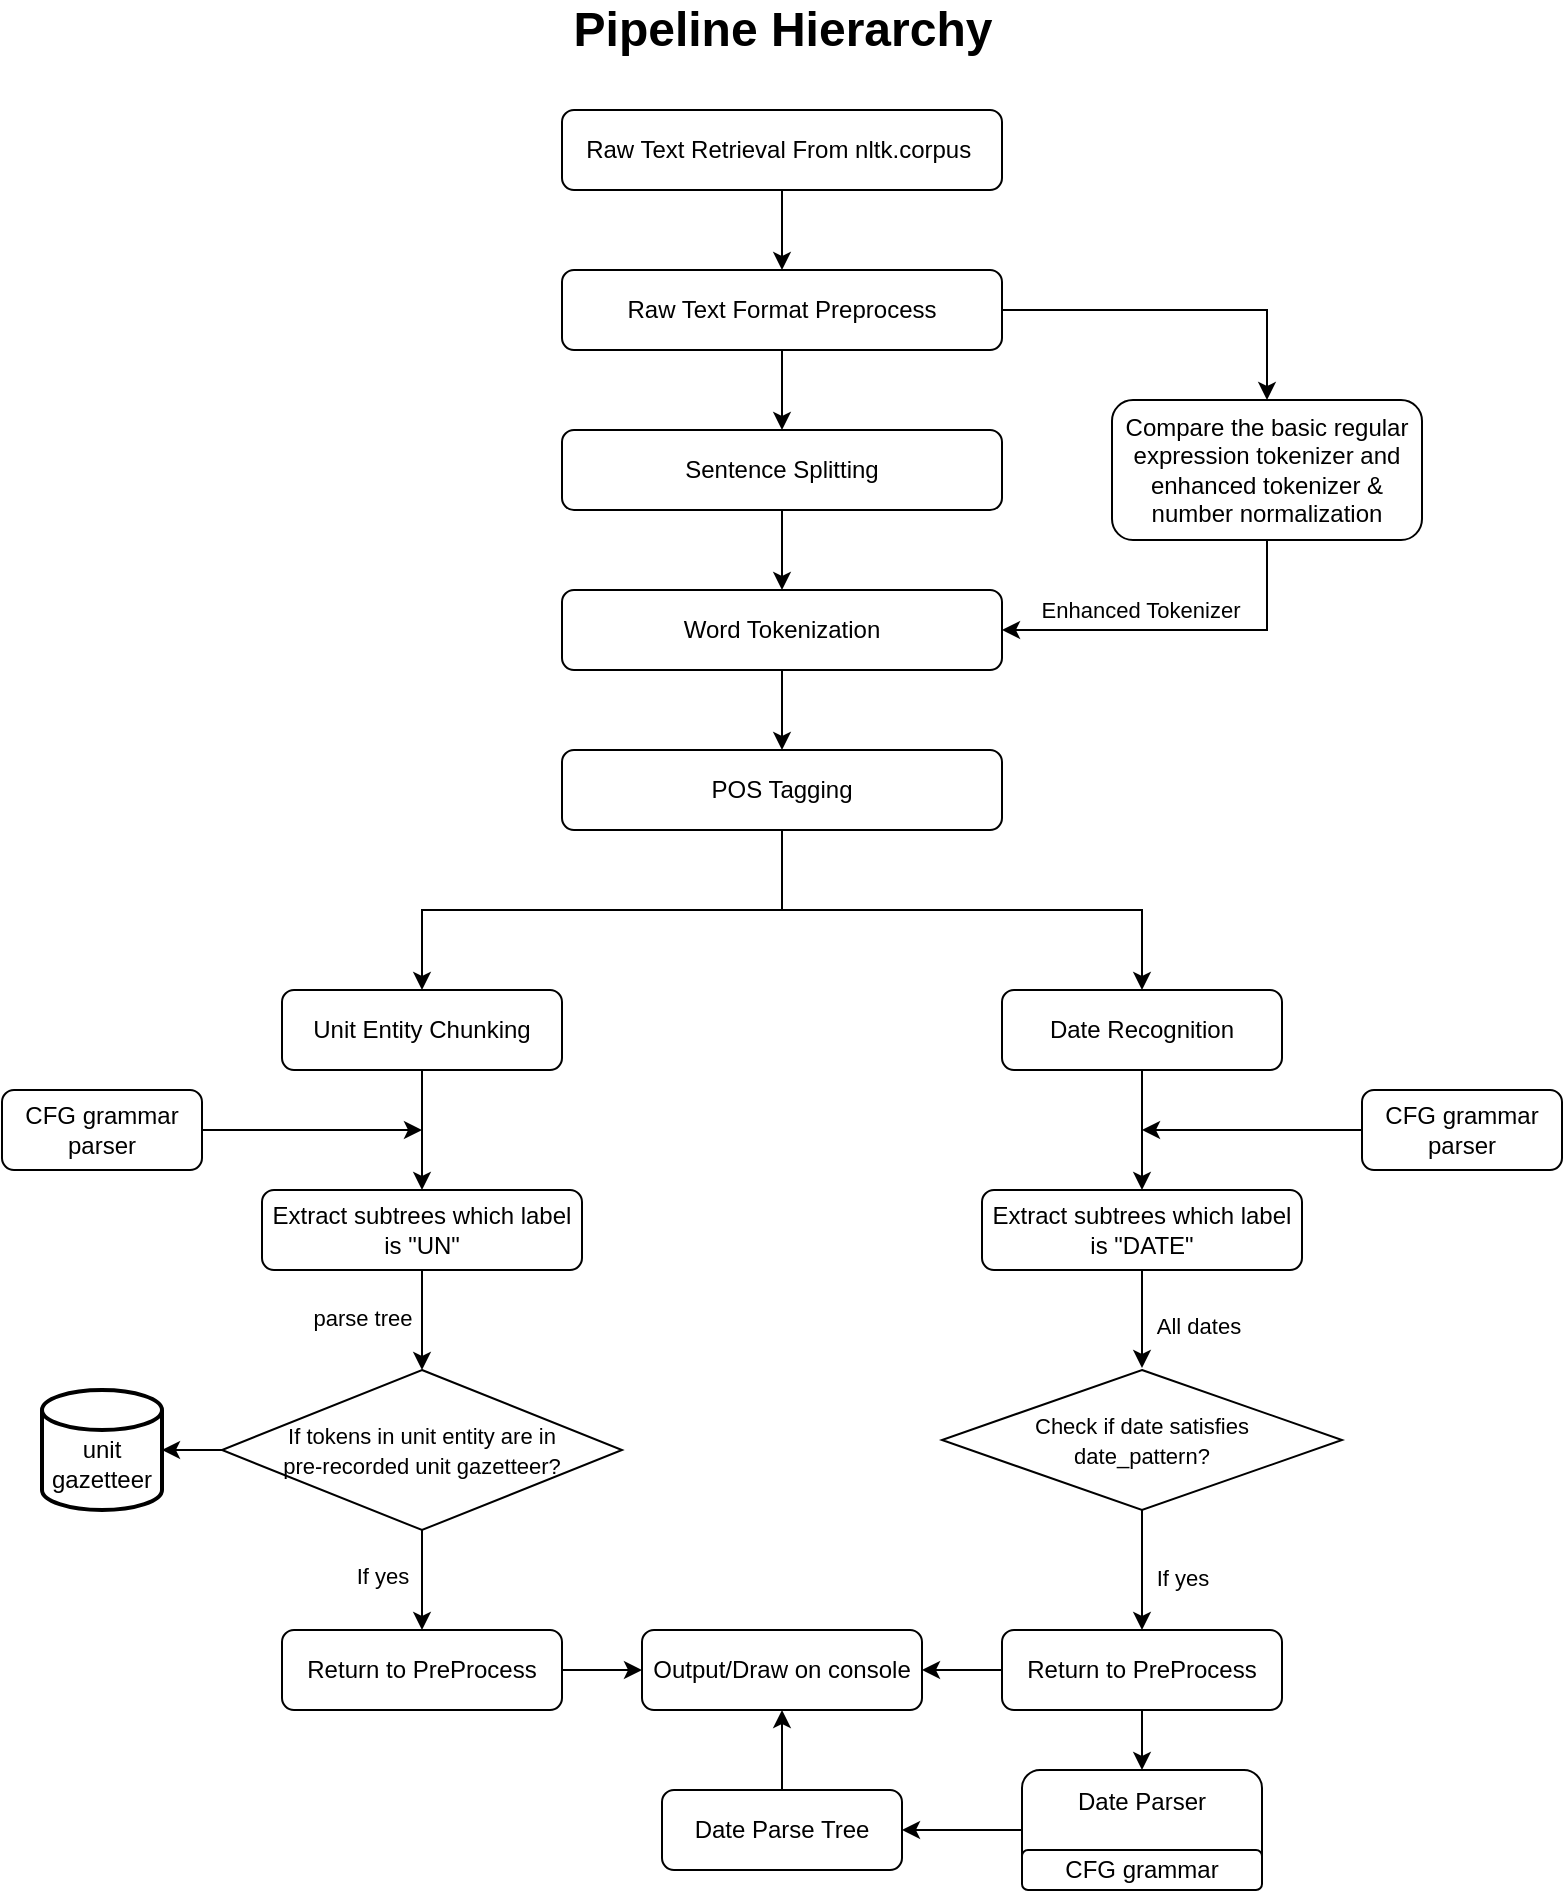 <mxfile version="13.1.2"><diagram id="8YHzaJHL1ZL76cUT_fD5" name="Page-1"><mxGraphModel dx="888" dy="518" grid="1" gridSize="10" guides="1" tooltips="1" connect="1" arrows="1" fold="1" page="1" pageScale="1" pageWidth="850" pageHeight="1100" math="0" shadow="0"><root><mxCell id="0"/><mxCell id="1" parent="0"/><mxCell id="OO6PpX95IPWKGo69Ho4s-6" style="edgeStyle=orthogonalEdgeStyle;rounded=0;orthogonalLoop=1;jettySize=auto;html=1;entryX=0.5;entryY=0;entryDx=0;entryDy=0;" edge="1" parent="1" source="OO6PpX95IPWKGo69Ho4s-1" target="OO6PpX95IPWKGo69Ho4s-5"><mxGeometry relative="1" as="geometry"/></mxCell><mxCell id="OO6PpX95IPWKGo69Ho4s-1" value="Raw Text Retrieval From nltk.corpus&amp;nbsp;" style="rounded=1;whiteSpace=wrap;html=1;" vertex="1" parent="1"><mxGeometry x="300" y="80" width="220" height="40" as="geometry"/></mxCell><mxCell id="OO6PpX95IPWKGo69Ho4s-2" value="&lt;font style=&quot;font-size: 24px&quot;&gt;&lt;b&gt;Pipeline Hierarchy&lt;/b&gt;&lt;/font&gt;" style="text;html=1;align=center;verticalAlign=middle;resizable=0;points=[];autosize=1;fontFamily=Arial;" vertex="1" parent="1"><mxGeometry x="300" y="30" width="220" height="20" as="geometry"/></mxCell><mxCell id="OO6PpX95IPWKGo69Ho4s-8" style="edgeStyle=orthogonalEdgeStyle;rounded=0;orthogonalLoop=1;jettySize=auto;html=1;" edge="1" parent="1" source="OO6PpX95IPWKGo69Ho4s-5" target="OO6PpX95IPWKGo69Ho4s-7"><mxGeometry relative="1" as="geometry"/></mxCell><mxCell id="OO6PpX95IPWKGo69Ho4s-10" style="edgeStyle=orthogonalEdgeStyle;rounded=0;orthogonalLoop=1;jettySize=auto;html=1;entryX=0.5;entryY=0;entryDx=0;entryDy=0;" edge="1" parent="1" source="OO6PpX95IPWKGo69Ho4s-5" target="OO6PpX95IPWKGo69Ho4s-9"><mxGeometry relative="1" as="geometry"/></mxCell><mxCell id="OO6PpX95IPWKGo69Ho4s-5" value="Raw Text Format Preprocess" style="rounded=1;whiteSpace=wrap;html=1;" vertex="1" parent="1"><mxGeometry x="300" y="160" width="220" height="40" as="geometry"/></mxCell><mxCell id="OO6PpX95IPWKGo69Ho4s-14" style="edgeStyle=orthogonalEdgeStyle;rounded=0;orthogonalLoop=1;jettySize=auto;html=1;entryX=1;entryY=0.5;entryDx=0;entryDy=0;exitX=0.5;exitY=1;exitDx=0;exitDy=0;" edge="1" parent="1" source="OO6PpX95IPWKGo69Ho4s-7" target="OO6PpX95IPWKGo69Ho4s-11"><mxGeometry relative="1" as="geometry"/></mxCell><mxCell id="OO6PpX95IPWKGo69Ho4s-15" value="Enhanced Tokenizer" style="edgeLabel;html=1;align=center;verticalAlign=middle;resizable=0;points=[];" vertex="1" connectable="0" parent="OO6PpX95IPWKGo69Ho4s-14"><mxGeometry x="0.23" y="-3" relative="1" as="geometry"><mxPoint y="-7" as="offset"/></mxGeometry></mxCell><mxCell id="OO6PpX95IPWKGo69Ho4s-7" value="Compare the basic regular expression tokenizer and enhanced tokenizer &amp;amp; number normalization" style="rounded=1;whiteSpace=wrap;html=1;" vertex="1" parent="1"><mxGeometry x="575" y="225" width="155" height="70" as="geometry"/></mxCell><mxCell id="OO6PpX95IPWKGo69Ho4s-12" style="edgeStyle=orthogonalEdgeStyle;rounded=0;orthogonalLoop=1;jettySize=auto;html=1;entryX=0.5;entryY=0;entryDx=0;entryDy=0;" edge="1" parent="1" source="OO6PpX95IPWKGo69Ho4s-9" target="OO6PpX95IPWKGo69Ho4s-11"><mxGeometry relative="1" as="geometry"/></mxCell><mxCell id="OO6PpX95IPWKGo69Ho4s-9" value="Sentence Splitting" style="rounded=1;whiteSpace=wrap;html=1;" vertex="1" parent="1"><mxGeometry x="300" y="240" width="220" height="40" as="geometry"/></mxCell><mxCell id="OO6PpX95IPWKGo69Ho4s-17" style="edgeStyle=orthogonalEdgeStyle;rounded=0;orthogonalLoop=1;jettySize=auto;html=1;entryX=0.5;entryY=0;entryDx=0;entryDy=0;" edge="1" parent="1" source="OO6PpX95IPWKGo69Ho4s-11" target="OO6PpX95IPWKGo69Ho4s-16"><mxGeometry relative="1" as="geometry"/></mxCell><mxCell id="OO6PpX95IPWKGo69Ho4s-11" value="Word Tokenization" style="rounded=1;whiteSpace=wrap;html=1;" vertex="1" parent="1"><mxGeometry x="300" y="320" width="220" height="40" as="geometry"/></mxCell><mxCell id="OO6PpX95IPWKGo69Ho4s-19" style="edgeStyle=orthogonalEdgeStyle;rounded=0;orthogonalLoop=1;jettySize=auto;html=1;exitX=0.5;exitY=1;exitDx=0;exitDy=0;" edge="1" parent="1" source="OO6PpX95IPWKGo69Ho4s-16" target="OO6PpX95IPWKGo69Ho4s-18"><mxGeometry relative="1" as="geometry"/></mxCell><mxCell id="OO6PpX95IPWKGo69Ho4s-33" style="edgeStyle=orthogonalEdgeStyle;rounded=0;orthogonalLoop=1;jettySize=auto;html=1;exitX=0.5;exitY=1;exitDx=0;exitDy=0;" edge="1" parent="1" source="OO6PpX95IPWKGo69Ho4s-16" target="OO6PpX95IPWKGo69Ho4s-32"><mxGeometry relative="1" as="geometry"/></mxCell><mxCell id="OO6PpX95IPWKGo69Ho4s-16" value="POS Tagging" style="rounded=1;whiteSpace=wrap;html=1;" vertex="1" parent="1"><mxGeometry x="300" y="400" width="220" height="40" as="geometry"/></mxCell><mxCell id="OO6PpX95IPWKGo69Ho4s-36" style="edgeStyle=orthogonalEdgeStyle;rounded=0;orthogonalLoop=1;jettySize=auto;html=1;entryX=0.5;entryY=0;entryDx=0;entryDy=0;" edge="1" parent="1" source="OO6PpX95IPWKGo69Ho4s-18" target="OO6PpX95IPWKGo69Ho4s-35"><mxGeometry relative="1" as="geometry"/></mxCell><mxCell id="OO6PpX95IPWKGo69Ho4s-18" value="Unit Entity Chunking" style="rounded=1;whiteSpace=wrap;html=1;" vertex="1" parent="1"><mxGeometry x="160" y="520" width="140" height="40" as="geometry"/></mxCell><mxCell id="OO6PpX95IPWKGo69Ho4s-20" value="&lt;br&gt;unit gazetteer" style="strokeWidth=2;html=1;shape=mxgraph.flowchart.database;whiteSpace=wrap;" vertex="1" parent="1"><mxGeometry x="40" y="720" width="60" height="60" as="geometry"/></mxCell><mxCell id="OO6PpX95IPWKGo69Ho4s-38" style="edgeStyle=orthogonalEdgeStyle;rounded=0;orthogonalLoop=1;jettySize=auto;html=1;" edge="1" parent="1" source="OO6PpX95IPWKGo69Ho4s-23"><mxGeometry relative="1" as="geometry"><mxPoint x="230" y="590" as="targetPoint"/></mxGeometry></mxCell><mxCell id="OO6PpX95IPWKGo69Ho4s-23" value="CFG grammar parser" style="rounded=1;whiteSpace=wrap;html=1;" vertex="1" parent="1"><mxGeometry x="20" y="570" width="100" height="40" as="geometry"/></mxCell><mxCell id="OO6PpX95IPWKGo69Ho4s-62" style="edgeStyle=orthogonalEdgeStyle;rounded=0;orthogonalLoop=1;jettySize=auto;html=1;entryX=0;entryY=0.5;entryDx=0;entryDy=0;" edge="1" parent="1" source="OO6PpX95IPWKGo69Ho4s-25" target="OO6PpX95IPWKGo69Ho4s-61"><mxGeometry relative="1" as="geometry"/></mxCell><mxCell id="OO6PpX95IPWKGo69Ho4s-25" value="Return to PreProcess" style="rounded=1;whiteSpace=wrap;html=1;" vertex="1" parent="1"><mxGeometry x="160" y="840" width="140" height="40" as="geometry"/></mxCell><mxCell id="OO6PpX95IPWKGo69Ho4s-51" style="edgeStyle=orthogonalEdgeStyle;rounded=0;orthogonalLoop=1;jettySize=auto;html=1;entryX=0.5;entryY=0;entryDx=0;entryDy=0;" edge="1" parent="1" source="OO6PpX95IPWKGo69Ho4s-32" target="OO6PpX95IPWKGo69Ho4s-50"><mxGeometry relative="1" as="geometry"/></mxCell><mxCell id="OO6PpX95IPWKGo69Ho4s-32" value="Date Recognition" style="rounded=1;whiteSpace=wrap;html=1;" vertex="1" parent="1"><mxGeometry x="520" y="520" width="140" height="40" as="geometry"/></mxCell><mxCell id="OO6PpX95IPWKGo69Ho4s-41" style="edgeStyle=orthogonalEdgeStyle;rounded=0;orthogonalLoop=1;jettySize=auto;html=1;entryX=0.5;entryY=0;entryDx=0;entryDy=0;" edge="1" parent="1" source="OO6PpX95IPWKGo69Ho4s-35" target="OO6PpX95IPWKGo69Ho4s-40"><mxGeometry relative="1" as="geometry"/></mxCell><mxCell id="OO6PpX95IPWKGo69Ho4s-45" value="parse tree" style="edgeLabel;html=1;align=center;verticalAlign=middle;resizable=0;points=[];" vertex="1" connectable="0" parent="OO6PpX95IPWKGo69Ho4s-41"><mxGeometry x="-0.305" y="1" relative="1" as="geometry"><mxPoint x="-31" y="6" as="offset"/></mxGeometry></mxCell><mxCell id="OO6PpX95IPWKGo69Ho4s-35" value="Extract subtrees which label is &quot;UN&quot;" style="rounded=1;whiteSpace=wrap;html=1;" vertex="1" parent="1"><mxGeometry x="150" y="620" width="160" height="40" as="geometry"/></mxCell><mxCell id="OO6PpX95IPWKGo69Ho4s-42" value="" style="edgeStyle=orthogonalEdgeStyle;rounded=0;orthogonalLoop=1;jettySize=auto;html=1;" edge="1" parent="1" source="OO6PpX95IPWKGo69Ho4s-40" target="OO6PpX95IPWKGo69Ho4s-20"><mxGeometry relative="1" as="geometry"/></mxCell><mxCell id="OO6PpX95IPWKGo69Ho4s-43" style="edgeStyle=orthogonalEdgeStyle;rounded=0;orthogonalLoop=1;jettySize=auto;html=1;entryX=0.5;entryY=0;entryDx=0;entryDy=0;" edge="1" parent="1" source="OO6PpX95IPWKGo69Ho4s-40" target="OO6PpX95IPWKGo69Ho4s-25"><mxGeometry relative="1" as="geometry"/></mxCell><mxCell id="OO6PpX95IPWKGo69Ho4s-44" value="If yes" style="edgeLabel;html=1;align=center;verticalAlign=middle;resizable=0;points=[];" vertex="1" connectable="0" parent="OO6PpX95IPWKGo69Ho4s-43"><mxGeometry x="-0.083" y="-1" relative="1" as="geometry"><mxPoint x="-19" as="offset"/></mxGeometry></mxCell><mxCell id="OO6PpX95IPWKGo69Ho4s-40" value="&lt;font style=&quot;font-size: 11px&quot;&gt;If tokens in unit entity are in &lt;br&gt;pre-recorded unit gazetteer?&lt;/font&gt;" style="rhombus;whiteSpace=wrap;html=1;" vertex="1" parent="1"><mxGeometry x="130" y="710" width="200" height="80" as="geometry"/></mxCell><mxCell id="OO6PpX95IPWKGo69Ho4s-52" style="edgeStyle=orthogonalEdgeStyle;rounded=0;orthogonalLoop=1;jettySize=auto;html=1;" edge="1" parent="1" source="OO6PpX95IPWKGo69Ho4s-46"><mxGeometry relative="1" as="geometry"><mxPoint x="590" y="590" as="targetPoint"/></mxGeometry></mxCell><mxCell id="OO6PpX95IPWKGo69Ho4s-46" value="CFG grammar parser" style="rounded=1;whiteSpace=wrap;html=1;" vertex="1" parent="1"><mxGeometry x="700" y="570" width="100" height="40" as="geometry"/></mxCell><mxCell id="OO6PpX95IPWKGo69Ho4s-56" style="edgeStyle=orthogonalEdgeStyle;rounded=0;orthogonalLoop=1;jettySize=auto;html=1;entryX=0.5;entryY=0;entryDx=0;entryDy=0;" edge="1" parent="1"><mxGeometry relative="1" as="geometry"><mxPoint x="590" y="659" as="sourcePoint"/><mxPoint x="590" y="709" as="targetPoint"/></mxGeometry></mxCell><mxCell id="OO6PpX95IPWKGo69Ho4s-57" value="All dates" style="edgeLabel;html=1;align=center;verticalAlign=middle;resizable=0;points=[];" vertex="1" connectable="0" parent="OO6PpX95IPWKGo69Ho4s-56"><mxGeometry x="-0.222" y="-2" relative="1" as="geometry"><mxPoint x="30" y="9" as="offset"/></mxGeometry></mxCell><mxCell id="OO6PpX95IPWKGo69Ho4s-50" value="Extract subtrees which label is &quot;DATE&quot;" style="rounded=1;whiteSpace=wrap;html=1;" vertex="1" parent="1"><mxGeometry x="510" y="620" width="160" height="40" as="geometry"/></mxCell><mxCell id="OO6PpX95IPWKGo69Ho4s-59" style="edgeStyle=orthogonalEdgeStyle;rounded=0;orthogonalLoop=1;jettySize=auto;html=1;entryX=0.5;entryY=0;entryDx=0;entryDy=0;" edge="1" parent="1" source="OO6PpX95IPWKGo69Ho4s-54" target="OO6PpX95IPWKGo69Ho4s-58"><mxGeometry relative="1" as="geometry"/></mxCell><mxCell id="OO6PpX95IPWKGo69Ho4s-60" value="If yes" style="edgeLabel;html=1;align=center;verticalAlign=middle;resizable=0;points=[];" vertex="1" connectable="0" parent="OO6PpX95IPWKGo69Ho4s-59"><mxGeometry x="-0.253" y="3" relative="1" as="geometry"><mxPoint x="17" y="11" as="offset"/></mxGeometry></mxCell><mxCell id="OO6PpX95IPWKGo69Ho4s-54" value="&lt;span style=&quot;font-size: 11px&quot;&gt;Check if date satisfies &lt;br&gt;date_pattern?&lt;/span&gt;" style="rhombus;whiteSpace=wrap;html=1;" vertex="1" parent="1"><mxGeometry x="490" y="710" width="200" height="70" as="geometry"/></mxCell><mxCell id="OO6PpX95IPWKGo69Ho4s-63" style="edgeStyle=orthogonalEdgeStyle;rounded=0;orthogonalLoop=1;jettySize=auto;html=1;entryX=1;entryY=0.5;entryDx=0;entryDy=0;" edge="1" parent="1" source="OO6PpX95IPWKGo69Ho4s-58" target="OO6PpX95IPWKGo69Ho4s-61"><mxGeometry relative="1" as="geometry"/></mxCell><mxCell id="OO6PpX95IPWKGo69Ho4s-65" style="edgeStyle=orthogonalEdgeStyle;rounded=0;orthogonalLoop=1;jettySize=auto;html=1;entryX=0.5;entryY=0;entryDx=0;entryDy=0;" edge="1" parent="1" source="OO6PpX95IPWKGo69Ho4s-58" target="OO6PpX95IPWKGo69Ho4s-64"><mxGeometry relative="1" as="geometry"/></mxCell><mxCell id="OO6PpX95IPWKGo69Ho4s-58" value="Return to PreProcess" style="rounded=1;whiteSpace=wrap;html=1;" vertex="1" parent="1"><mxGeometry x="520" y="840" width="140" height="40" as="geometry"/></mxCell><mxCell id="OO6PpX95IPWKGo69Ho4s-61" value="&lt;span&gt;Output/Draw on console&lt;/span&gt;" style="rounded=1;whiteSpace=wrap;html=1;" vertex="1" parent="1"><mxGeometry x="340" y="840" width="140" height="40" as="geometry"/></mxCell><mxCell id="OO6PpX95IPWKGo69Ho4s-74" style="edgeStyle=orthogonalEdgeStyle;rounded=0;orthogonalLoop=1;jettySize=auto;html=1;entryX=1;entryY=0.5;entryDx=0;entryDy=0;" edge="1" parent="1" source="OO6PpX95IPWKGo69Ho4s-64" target="OO6PpX95IPWKGo69Ho4s-73"><mxGeometry relative="1" as="geometry"/></mxCell><mxCell id="OO6PpX95IPWKGo69Ho4s-64" value="Date Parser&lt;br&gt;&lt;br&gt;&lt;br&gt;" style="rounded=1;whiteSpace=wrap;html=1;" vertex="1" parent="1"><mxGeometry x="530" y="910" width="120" height="60" as="geometry"/></mxCell><mxCell id="OO6PpX95IPWKGo69Ho4s-66" value="CFG grammar" style="rounded=1;whiteSpace=wrap;html=1;" vertex="1" parent="1"><mxGeometry x="530" y="950" width="120" height="20" as="geometry"/></mxCell><mxCell id="OO6PpX95IPWKGo69Ho4s-75" style="edgeStyle=orthogonalEdgeStyle;rounded=0;orthogonalLoop=1;jettySize=auto;html=1;entryX=0.5;entryY=1;entryDx=0;entryDy=0;" edge="1" parent="1" source="OO6PpX95IPWKGo69Ho4s-73" target="OO6PpX95IPWKGo69Ho4s-61"><mxGeometry relative="1" as="geometry"/></mxCell><mxCell id="OO6PpX95IPWKGo69Ho4s-73" value="Date Parse Tree" style="rounded=1;whiteSpace=wrap;html=1;" vertex="1" parent="1"><mxGeometry x="350" y="920" width="120" height="40" as="geometry"/></mxCell></root></mxGraphModel></diagram></mxfile>